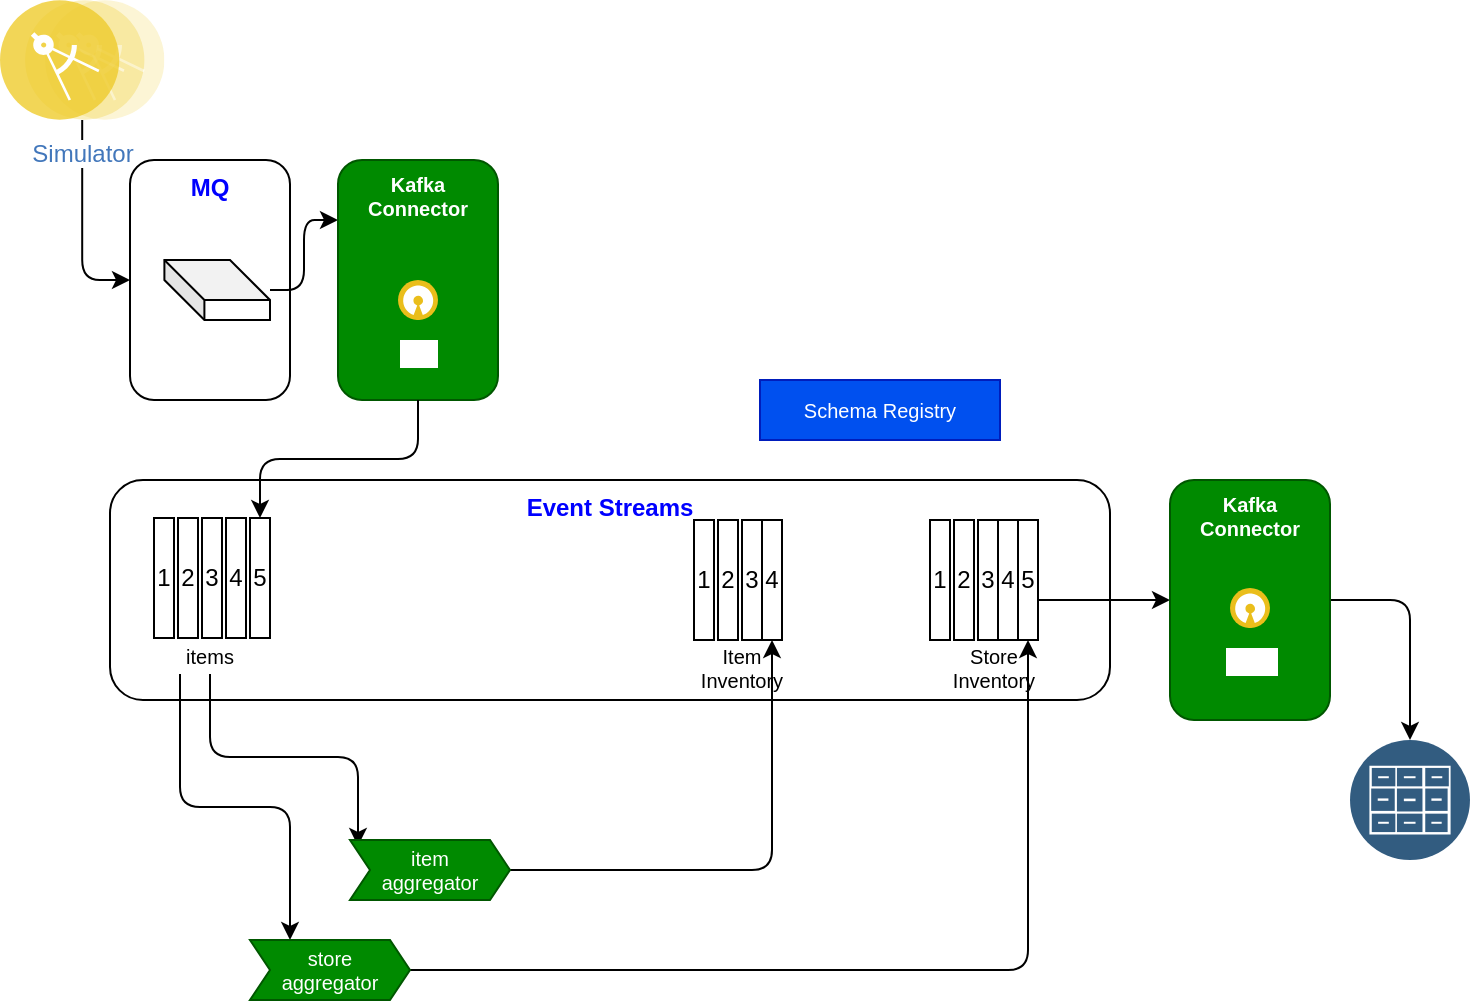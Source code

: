 <mxfile>
    <diagram id="X8BIFTHZE5p7N-IeOweM" name="Page-1">
        <mxGraphModel dx="823" dy="642" grid="1" gridSize="10" guides="1" tooltips="1" connect="1" arrows="1" fold="1" page="1" pageScale="1" pageWidth="850" pageHeight="1100" math="0" shadow="0">
            <root>
                <mxCell id="0"/>
                <mxCell id="1" parent="0"/>
                <mxCell id="3" value="Event Streams" style="rounded=1;whiteSpace=wrap;html=1;fontColor=#0000FF;fontStyle=1;verticalAlign=top;" parent="1" vertex="1">
                    <mxGeometry x="100" y="270" width="500" height="110" as="geometry"/>
                </mxCell>
                <mxCell id="34" style="edgeStyle=orthogonalEdgeStyle;elbow=vertical;html=1;exitX=0.5;exitY=1;exitDx=0;exitDy=0;fontSize=10;entryX=0.05;entryY=0.1;entryDx=0;entryDy=0;entryPerimeter=0;" parent="1" source="25" target="28" edge="1">
                    <mxGeometry relative="1" as="geometry">
                        <mxPoint x="160" y="440" as="targetPoint"/>
                    </mxGeometry>
                </mxCell>
                <mxCell id="15" value="1" style="rounded=0;whiteSpace=wrap;html=1;" parent="1" vertex="1">
                    <mxGeometry x="392" y="290" width="10" height="60" as="geometry"/>
                </mxCell>
                <mxCell id="16" value="2" style="rounded=0;whiteSpace=wrap;html=1;" parent="1" vertex="1">
                    <mxGeometry x="404" y="290" width="10" height="60" as="geometry"/>
                </mxCell>
                <mxCell id="17" value="3" style="rounded=0;whiteSpace=wrap;html=1;" parent="1" vertex="1">
                    <mxGeometry x="416" y="290" width="10" height="60" as="geometry"/>
                </mxCell>
                <mxCell id="18" value="4" style="rounded=0;whiteSpace=wrap;html=1;" parent="1" vertex="1">
                    <mxGeometry x="426" y="290" width="10" height="60" as="geometry"/>
                </mxCell>
                <mxCell id="20" value="1" style="rounded=0;whiteSpace=wrap;html=1;" parent="1" vertex="1">
                    <mxGeometry x="510" y="290" width="10" height="60" as="geometry"/>
                </mxCell>
                <mxCell id="21" value="2" style="rounded=0;whiteSpace=wrap;html=1;" parent="1" vertex="1">
                    <mxGeometry x="522" y="290" width="10" height="60" as="geometry"/>
                </mxCell>
                <mxCell id="22" value="3" style="rounded=0;whiteSpace=wrap;html=1;" parent="1" vertex="1">
                    <mxGeometry x="534" y="290" width="10" height="60" as="geometry"/>
                </mxCell>
                <mxCell id="23" value="4" style="rounded=0;whiteSpace=wrap;html=1;" parent="1" vertex="1">
                    <mxGeometry x="544" y="290" width="10" height="60" as="geometry"/>
                </mxCell>
                <mxCell id="43" style="edgeStyle=elbowEdgeStyle;elbow=vertical;html=1;fontSize=10;entryX=0;entryY=0.5;entryDx=0;entryDy=0;" parent="1" source="24" target="55" edge="1">
                    <mxGeometry relative="1" as="geometry">
                        <mxPoint x="640" y="330" as="targetPoint"/>
                    </mxGeometry>
                </mxCell>
                <mxCell id="24" value="5" style="rounded=0;whiteSpace=wrap;html=1;" parent="1" vertex="1">
                    <mxGeometry x="554" y="290" width="10" height="60" as="geometry"/>
                </mxCell>
                <mxCell id="47" style="edgeStyle=orthogonalEdgeStyle;html=1;exitX=0.25;exitY=1;exitDx=0;exitDy=0;entryX=0.25;entryY=0;entryDx=0;entryDy=0;" parent="1" source="25" target="38" edge="1">
                    <mxGeometry relative="1" as="geometry"/>
                </mxCell>
                <mxCell id="25" value="items" style="text;html=1;strokeColor=none;fillColor=none;align=center;verticalAlign=middle;whiteSpace=wrap;rounded=0;fontSize=10;" parent="1" vertex="1">
                    <mxGeometry x="120" y="348" width="60" height="19" as="geometry"/>
                </mxCell>
                <mxCell id="27" value="Item Inventory" style="text;html=1;strokeColor=none;fillColor=none;align=center;verticalAlign=middle;whiteSpace=wrap;rounded=0;fontSize=10;" parent="1" vertex="1">
                    <mxGeometry x="386" y="354" width="60" height="19" as="geometry"/>
                </mxCell>
                <mxCell id="36" style="edgeStyle=elbowEdgeStyle;elbow=vertical;html=1;entryX=0.5;entryY=1;entryDx=0;entryDy=0;fontSize=10;exitX=1;exitY=0.5;exitDx=0;exitDy=0;" parent="1" source="28" target="18" edge="1">
                    <mxGeometry relative="1" as="geometry">
                        <Array as="points">
                            <mxPoint x="350" y="465"/>
                        </Array>
                    </mxGeometry>
                </mxCell>
                <mxCell id="28" value="item &lt;br&gt;aggregator" style="shape=step;perimeter=stepPerimeter;whiteSpace=wrap;html=1;fixedSize=1;fontSize=10;fillColor=#008a00;fontColor=#ffffff;strokeColor=#005700;size=10;" parent="1" vertex="1">
                    <mxGeometry x="220" y="450" width="80" height="30" as="geometry"/>
                </mxCell>
                <mxCell id="32" style="edgeStyle=orthogonalEdgeStyle;html=1;entryX=0;entryY=0.5;entryDx=0;entryDy=0;fontSize=10;elbow=vertical;" parent="1" source="29" target="51" edge="1">
                    <mxGeometry relative="1" as="geometry"/>
                </mxCell>
                <mxCell id="29" value="Simulator" style="aspect=fixed;perimeter=ellipsePerimeter;html=1;align=center;shadow=0;dashed=0;fontColor=#4277BB;labelBackgroundColor=#ffffff;fontSize=12;spacingTop=3;image;image=img/lib/ibm/applications/microservice.svg;" parent="1" vertex="1">
                    <mxGeometry x="45" y="30" width="82.2" height="60" as="geometry"/>
                </mxCell>
                <mxCell id="49" style="edgeStyle=orthogonalEdgeStyle;html=1;entryX=0.5;entryY=1;entryDx=0;entryDy=0;" parent="1" source="38" target="24" edge="1">
                    <mxGeometry relative="1" as="geometry"/>
                </mxCell>
                <mxCell id="38" value="store &lt;br&gt;aggregator" style="shape=step;perimeter=stepPerimeter;whiteSpace=wrap;html=1;fixedSize=1;fontSize=10;fillColor=#008a00;fontColor=#ffffff;strokeColor=#005700;size=10;" parent="1" vertex="1">
                    <mxGeometry x="170" y="500" width="80" height="30" as="geometry"/>
                </mxCell>
                <mxCell id="41" value="" style="aspect=fixed;perimeter=ellipsePerimeter;html=1;align=center;shadow=0;dashed=0;fontColor=#4277BB;labelBackgroundColor=#ffffff;fontSize=12;spacingTop=3;image;image=img/lib/ibm/data/file_repository.svg;" parent="1" vertex="1">
                    <mxGeometry x="720" y="400" width="60" height="60" as="geometry"/>
                </mxCell>
                <mxCell id="44" value="Schema Registry" style="rounded=0;whiteSpace=wrap;html=1;fontSize=10;fillColor=#0050ef;fontColor=#ffffff;strokeColor=#001DBC;" parent="1" vertex="1">
                    <mxGeometry x="425" y="220" width="120" height="30" as="geometry"/>
                </mxCell>
                <mxCell id="48" value="Store Inventory" style="text;html=1;strokeColor=none;fillColor=none;align=center;verticalAlign=middle;whiteSpace=wrap;rounded=0;fontSize=10;" parent="1" vertex="1">
                    <mxGeometry x="512" y="354" width="60" height="19" as="geometry"/>
                </mxCell>
                <mxCell id="50" value="" style="group" parent="1" vertex="1" connectable="0">
                    <mxGeometry x="122" y="289" width="58" height="60" as="geometry"/>
                </mxCell>
                <mxCell id="2" value="1" style="rounded=0;whiteSpace=wrap;html=1;" parent="50" vertex="1">
                    <mxGeometry width="10" height="60" as="geometry"/>
                </mxCell>
                <mxCell id="6" value="2" style="rounded=0;whiteSpace=wrap;html=1;" parent="50" vertex="1">
                    <mxGeometry x="12" width="10" height="60" as="geometry"/>
                </mxCell>
                <mxCell id="7" value="3" style="rounded=0;whiteSpace=wrap;html=1;" parent="50" vertex="1">
                    <mxGeometry x="24" width="10" height="60" as="geometry"/>
                </mxCell>
                <mxCell id="8" value="4" style="rounded=0;whiteSpace=wrap;html=1;" parent="50" vertex="1">
                    <mxGeometry x="36" width="10" height="60" as="geometry"/>
                </mxCell>
                <mxCell id="9" value="5" style="rounded=0;whiteSpace=wrap;html=1;" parent="50" vertex="1">
                    <mxGeometry x="48" width="10" height="60" as="geometry"/>
                </mxCell>
                <mxCell id="51" value="MQ" style="rounded=1;whiteSpace=wrap;html=1;fontColor=#0000FF;fontStyle=1;verticalAlign=top;" vertex="1" parent="1">
                    <mxGeometry x="110" y="110" width="80" height="120" as="geometry"/>
                </mxCell>
                <mxCell id="57" style="edgeStyle=orthogonalEdgeStyle;html=1;entryX=0;entryY=0.25;entryDx=0;entryDy=0;fontColor=#F0F0F0;" edge="1" parent="1" source="52" target="53">
                    <mxGeometry relative="1" as="geometry"/>
                </mxCell>
                <mxCell id="52" value="" style="shape=cube;whiteSpace=wrap;html=1;boundedLbl=1;backgroundOutline=1;darkOpacity=0.05;darkOpacity2=0.1;fontColor=#0000FF;" vertex="1" parent="1">
                    <mxGeometry x="127.2" y="160" width="52.8" height="30" as="geometry"/>
                </mxCell>
                <mxCell id="53" value="Kafka Connector" style="rounded=1;whiteSpace=wrap;html=1;fontColor=#ffffff;fontStyle=1;verticalAlign=top;strokeColor=#005700;fillColor=#008a00;fontSize=10;" vertex="1" parent="1">
                    <mxGeometry x="214" y="110" width="80" height="120" as="geometry"/>
                </mxCell>
                <mxCell id="54" style="edgeStyle=orthogonalEdgeStyle;html=1;entryX=0.5;entryY=0;entryDx=0;entryDy=0;fontSize=10;elbow=vertical;exitX=0.5;exitY=1;exitDx=0;exitDy=0;" edge="1" parent="1" source="53" target="9">
                    <mxGeometry relative="1" as="geometry">
                        <mxPoint x="96.1" y="100" as="sourcePoint"/>
                        <mxPoint x="120" y="180" as="targetPoint"/>
                    </mxGeometry>
                </mxCell>
                <mxCell id="56" style="edgeStyle=orthogonalEdgeStyle;html=1;entryX=0.5;entryY=0;entryDx=0;entryDy=0;fontColor=#F0F0F0;" edge="1" parent="1" source="55" target="41">
                    <mxGeometry relative="1" as="geometry"/>
                </mxCell>
                <mxCell id="55" value="Kafka Connector" style="rounded=1;whiteSpace=wrap;html=1;fontColor=#ffffff;fontStyle=1;verticalAlign=top;strokeColor=#005700;fillColor=#008a00;fontSize=10;" vertex="1" parent="1">
                    <mxGeometry x="630" y="270" width="80" height="120" as="geometry"/>
                </mxCell>
                <mxCell id="58" value="MQ" style="aspect=fixed;perimeter=ellipsePerimeter;html=1;align=center;shadow=0;dashed=0;fontColor=#FFFFFF;labelBackgroundColor=#00CC00;fontSize=12;spacingTop=3;image;image=img/lib/ibm/applications/open_source_tools.svg;strokeColor=#F0F0F0;" vertex="1" parent="1">
                    <mxGeometry x="244" y="170" width="20" height="20" as="geometry"/>
                </mxCell>
                <mxCell id="60" value="COS" style="aspect=fixed;perimeter=ellipsePerimeter;html=1;align=center;shadow=0;dashed=0;fontColor=#FFFFFF;labelBackgroundColor=#00CC00;fontSize=12;spacingTop=3;image;image=img/lib/ibm/applications/open_source_tools.svg;strokeColor=#F0F0F0;" vertex="1" parent="1">
                    <mxGeometry x="660" y="324" width="20" height="20" as="geometry"/>
                </mxCell>
            </root>
        </mxGraphModel>
    </diagram>
</mxfile>